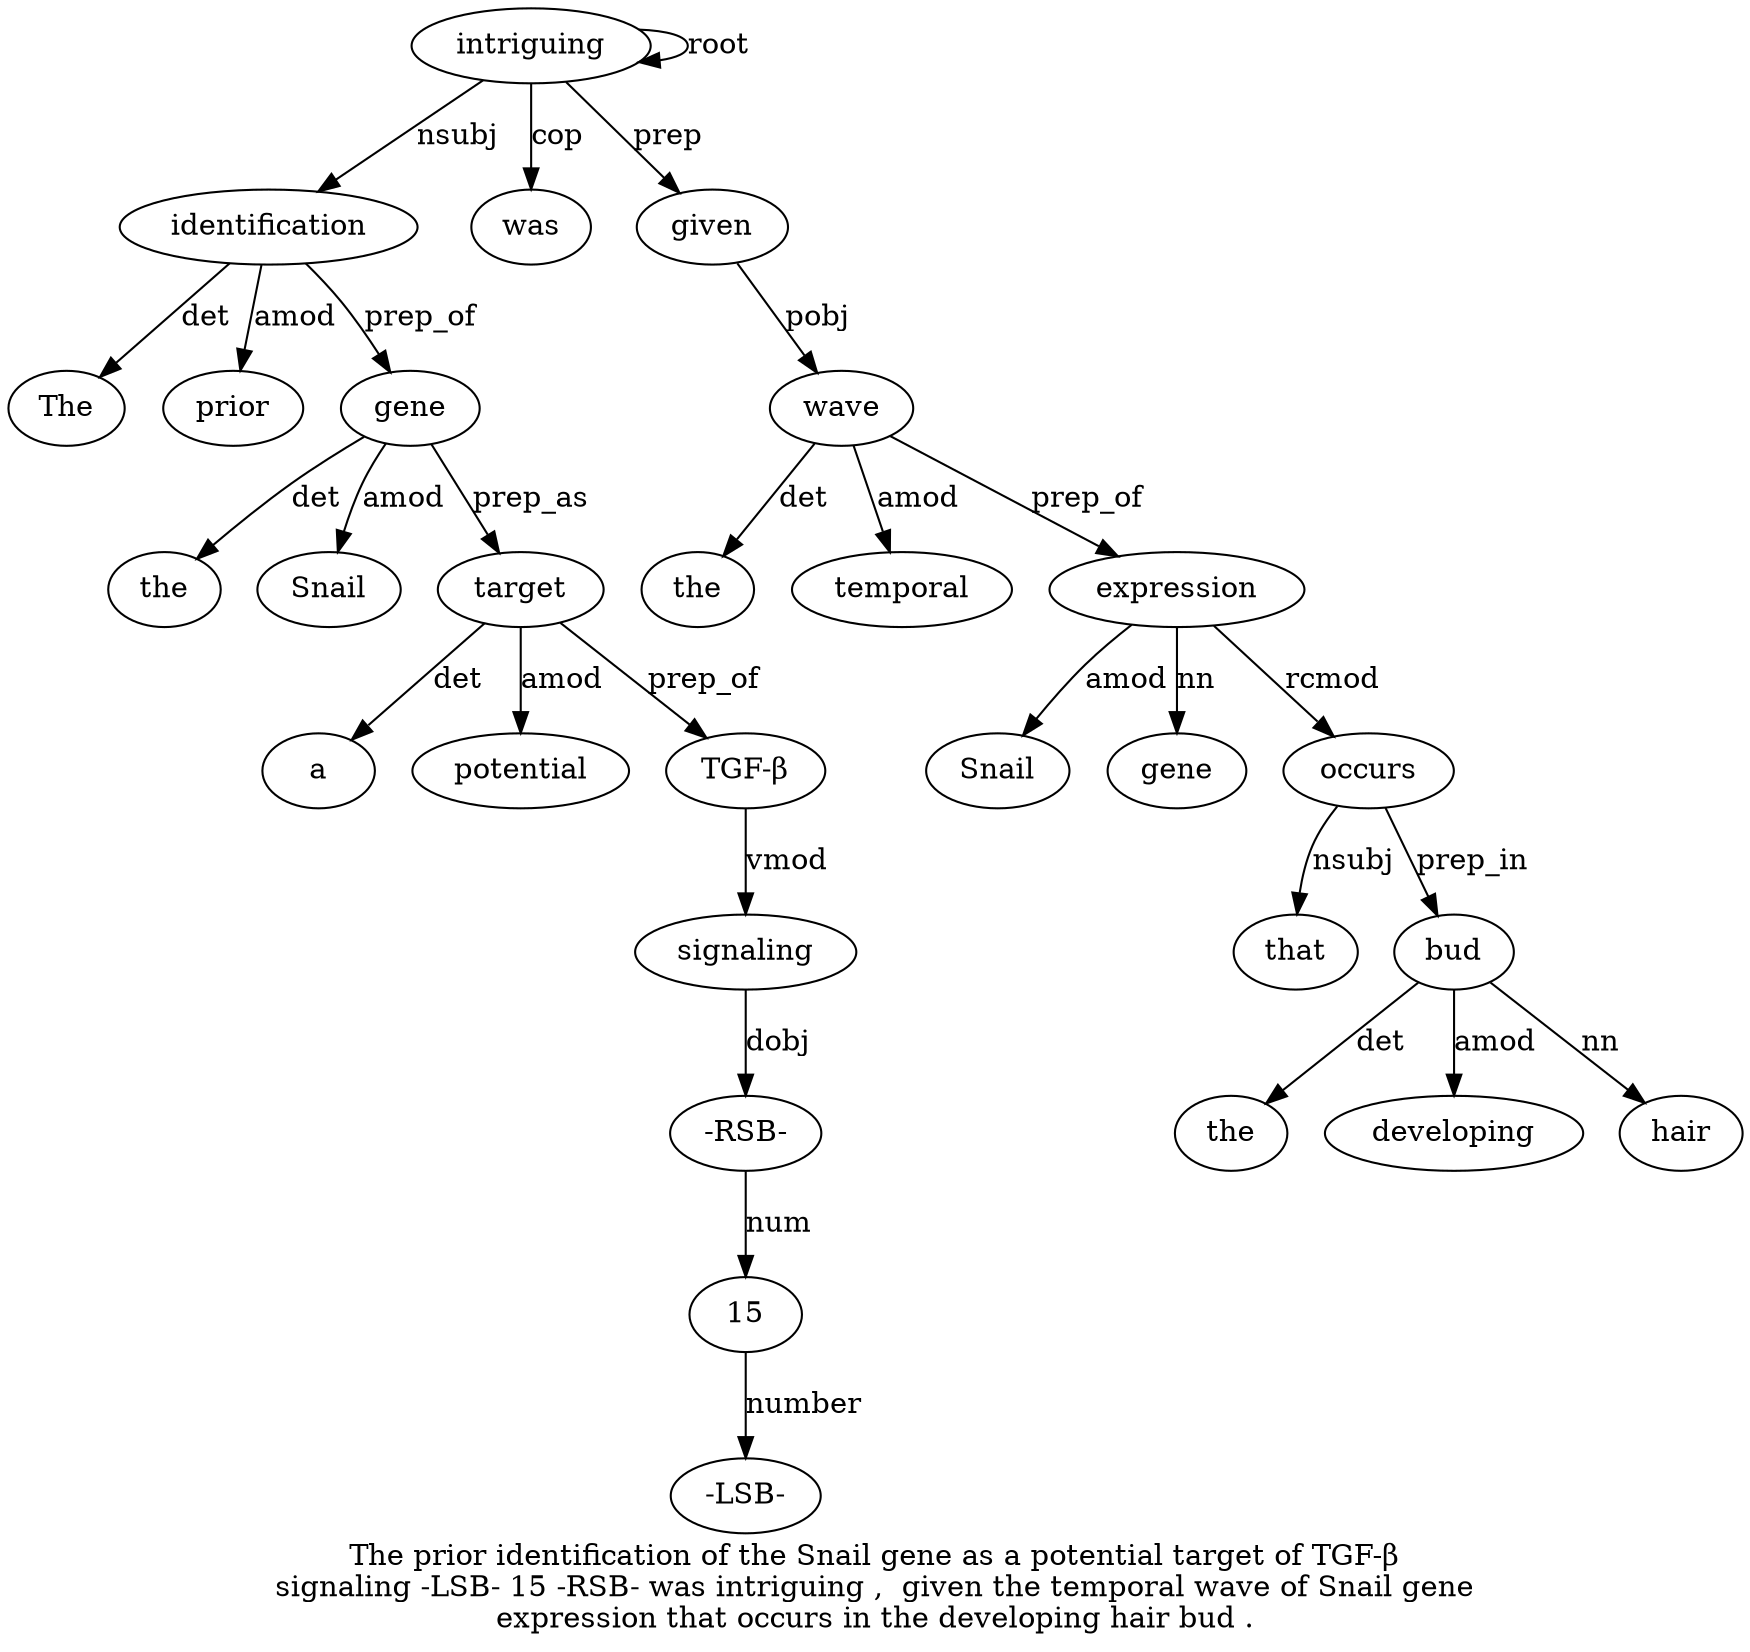 digraph "The prior identification of the Snail gene as a potential target of TGF-β signaling -LSB- 15 -RSB- was intriguing ,  given the temporal wave of Snail gene expression that occurs in the developing hair bud ." {
label="The prior identification of the Snail gene as a potential target of TGF-β
signaling -LSB- 15 -RSB- was intriguing ,  given the temporal wave of Snail gene
expression that occurs in the developing hair bud .";
identification3 [style=filled, fillcolor=white, label=identification];
The1 [style=filled, fillcolor=white, label=The];
identification3 -> The1  [label=det];
prior2 [style=filled, fillcolor=white, label=prior];
identification3 -> prior2  [label=amod];
intriguing19 [style=filled, fillcolor=white, label=intriguing];
intriguing19 -> identification3  [label=nsubj];
gene7 [style=filled, fillcolor=white, label=gene];
the5 [style=filled, fillcolor=white, label=the];
gene7 -> the5  [label=det];
Snail6 [style=filled, fillcolor=white, label=Snail];
gene7 -> Snail6  [label=amod];
identification3 -> gene7  [label=prep_of];
target11 [style=filled, fillcolor=white, label=target];
a9 [style=filled, fillcolor=white, label=a];
target11 -> a9  [label=det];
potential10 [style=filled, fillcolor=white, label=potential];
target11 -> potential10  [label=amod];
gene7 -> target11  [label=prep_as];
"TGF-β13" [style=filled, fillcolor=white, label="TGF-β"];
target11 -> "TGF-β13"  [label=prep_of];
signaling14 [style=filled, fillcolor=white, label=signaling];
"TGF-β13" -> signaling14  [label=vmod];
1516 [style=filled, fillcolor=white, label=15];
"-LSB-15" [style=filled, fillcolor=white, label="-LSB-"];
1516 -> "-LSB-15"  [label=number];
"-RSB-17" [style=filled, fillcolor=white, label="-RSB-"];
"-RSB-17" -> 1516  [label=num];
signaling14 -> "-RSB-17"  [label=dobj];
was18 [style=filled, fillcolor=white, label=was];
intriguing19 -> was18  [label=cop];
intriguing19 -> intriguing19  [label=root];
given21 [style=filled, fillcolor=white, label=given];
intriguing19 -> given21  [label=prep];
wave24 [style=filled, fillcolor=white, label=wave];
the22 [style=filled, fillcolor=white, label=the];
wave24 -> the22  [label=det];
temporal23 [style=filled, fillcolor=white, label=temporal];
wave24 -> temporal23  [label=amod];
given21 -> wave24  [label=pobj];
expression28 [style=filled, fillcolor=white, label=expression];
Snail26 [style=filled, fillcolor=white, label=Snail];
expression28 -> Snail26  [label=amod];
gene27 [style=filled, fillcolor=white, label=gene];
expression28 -> gene27  [label=nn];
wave24 -> expression28  [label=prep_of];
occurs30 [style=filled, fillcolor=white, label=occurs];
that29 [style=filled, fillcolor=white, label=that];
occurs30 -> that29  [label=nsubj];
expression28 -> occurs30  [label=rcmod];
bud35 [style=filled, fillcolor=white, label=bud];
the32 [style=filled, fillcolor=white, label=the];
bud35 -> the32  [label=det];
developing33 [style=filled, fillcolor=white, label=developing];
bud35 -> developing33  [label=amod];
hair34 [style=filled, fillcolor=white, label=hair];
bud35 -> hair34  [label=nn];
occurs30 -> bud35  [label=prep_in];
}
